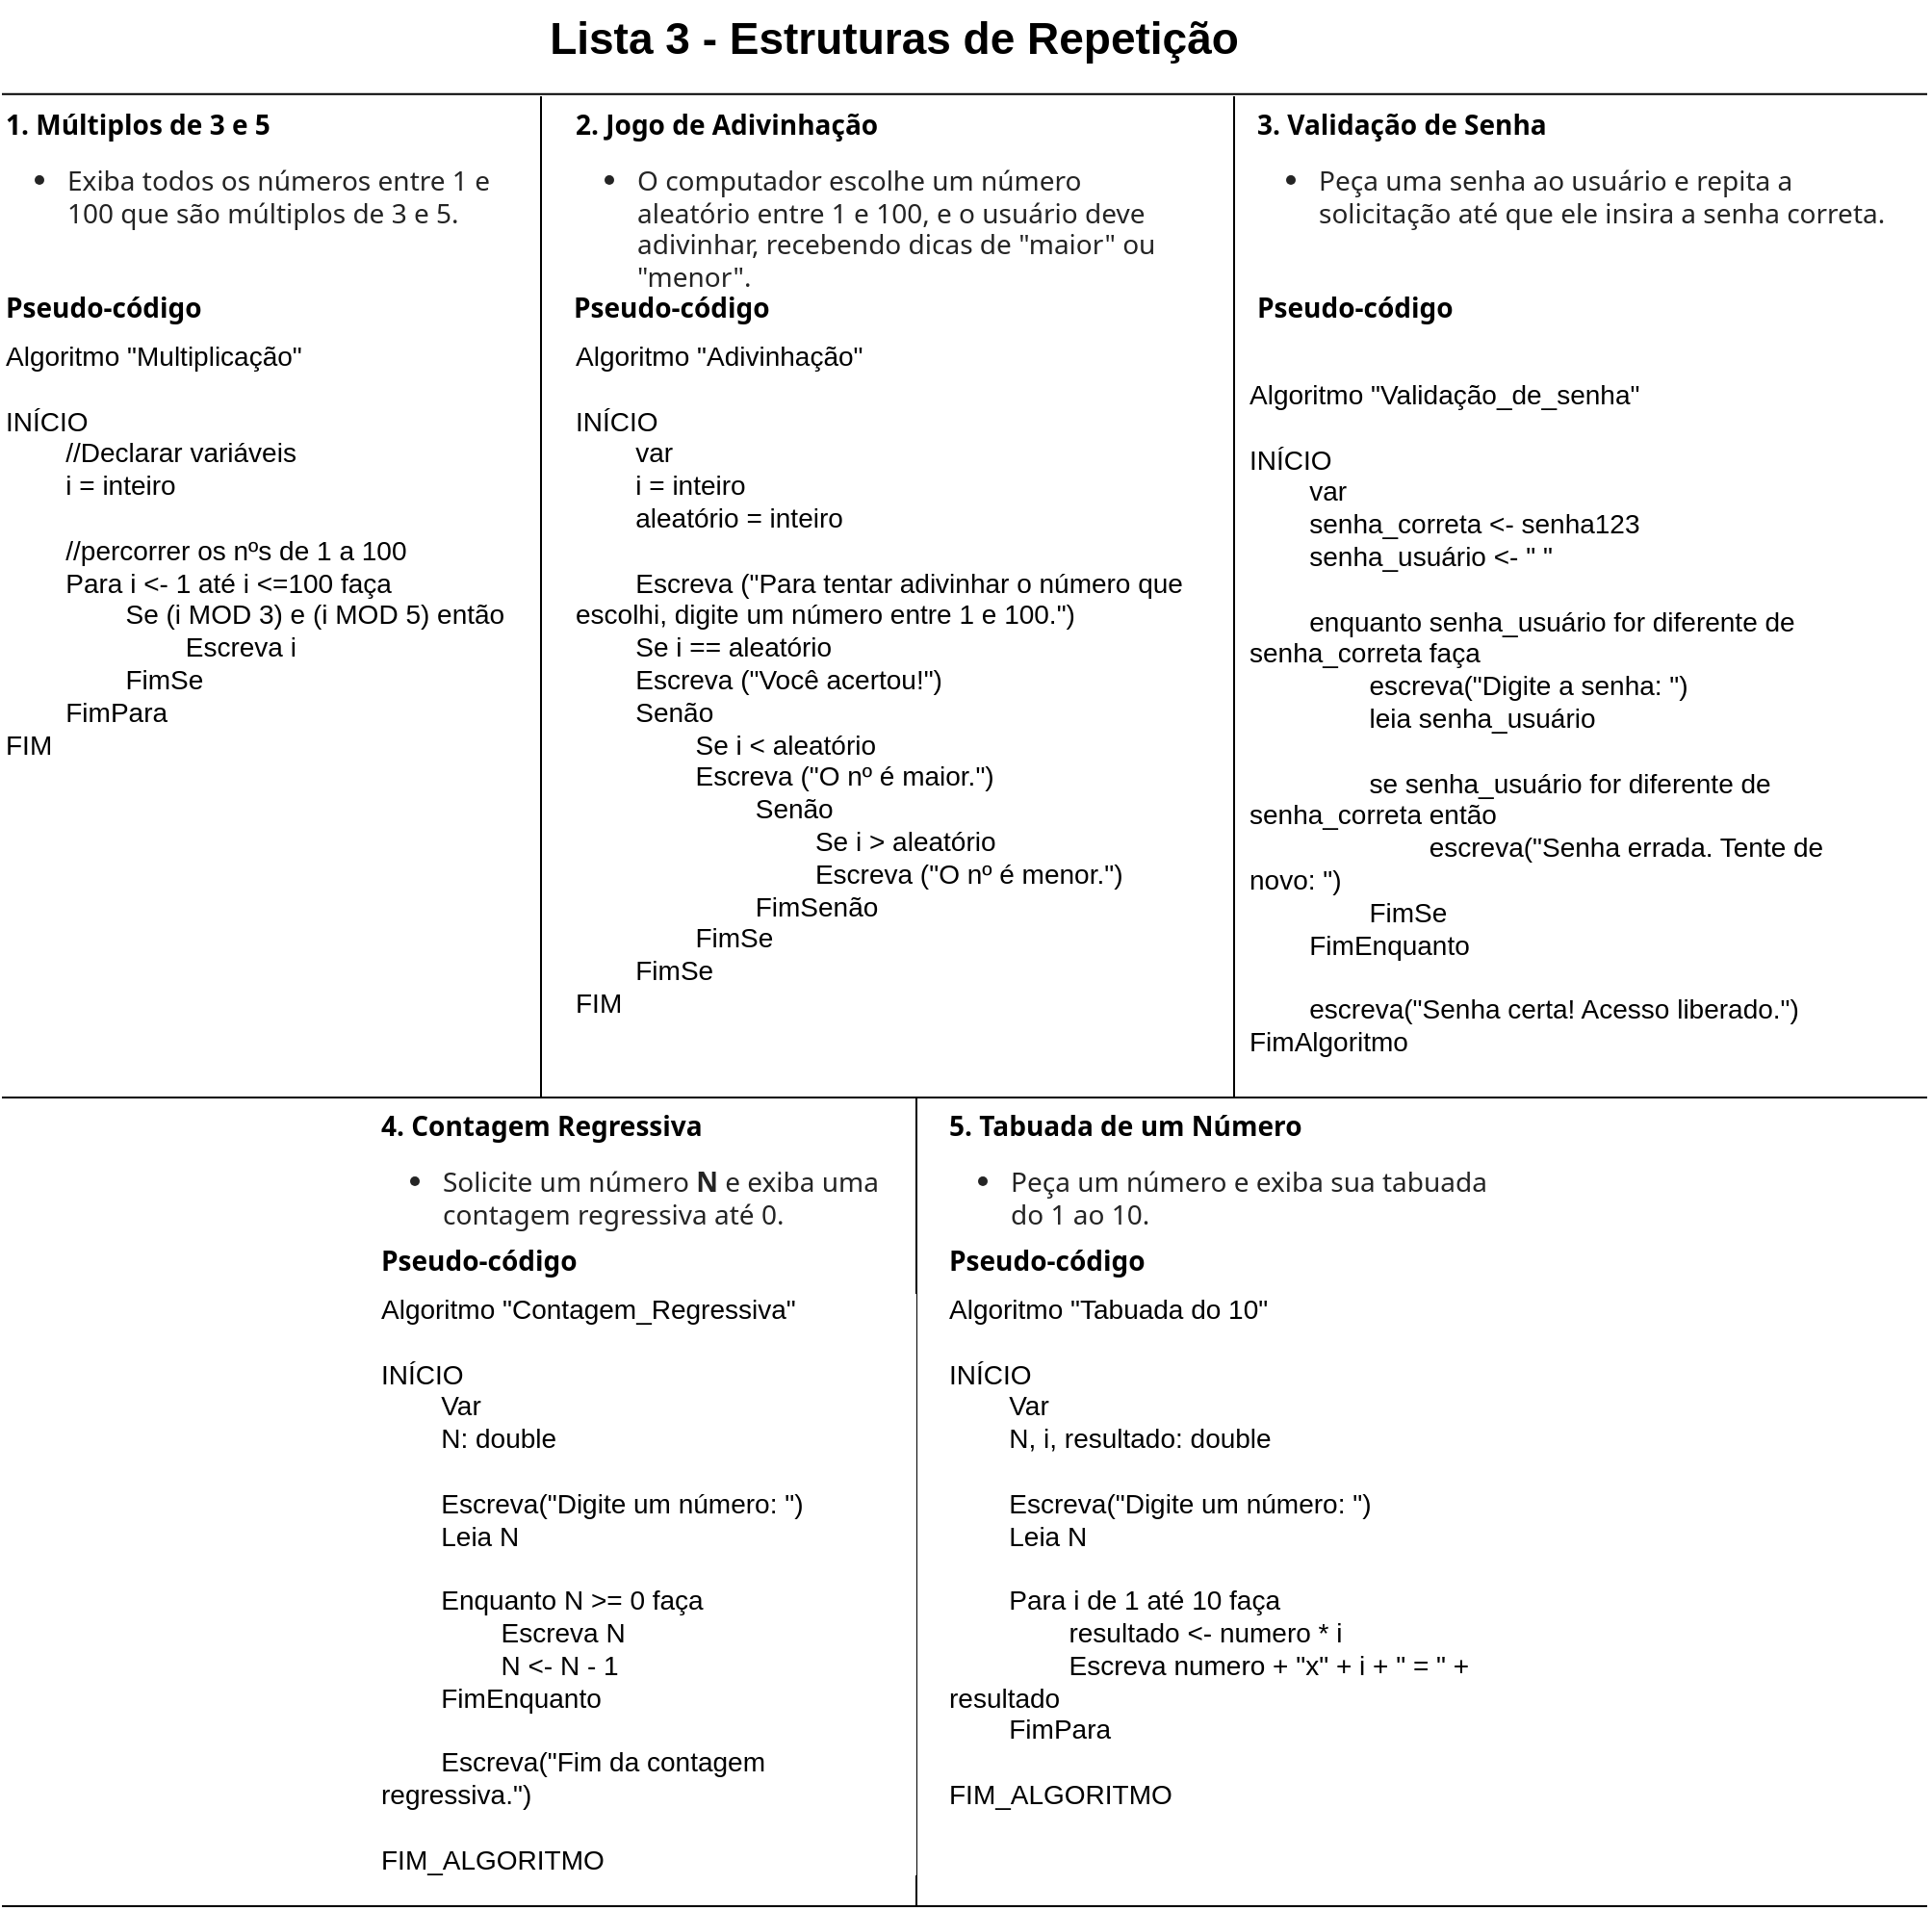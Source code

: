 <mxfile version="26.0.16">
  <diagram name="Lista 3" id="nX9okQ1EqlyeL2hfu_TC">
    <mxGraphModel grid="1" page="1" gridSize="10" guides="1" tooltips="1" connect="1" arrows="1" fold="1" pageScale="1" pageWidth="827" pageHeight="1169" math="0" shadow="0">
      <root>
        <mxCell id="0" />
        <mxCell id="1" parent="0" />
        <mxCell id="k-c3KjjDfMv12UZTrXx0-1" value="Lista 3 - Estruturas de Repetição" style="text;html=1;align=center;verticalAlign=middle;resizable=0;points=[];autosize=1;strokeColor=none;fillColor=none;fontStyle=1;fontSize=23;" vertex="1" parent="1">
          <mxGeometry x="323" y="30" width="360" height="40" as="geometry" />
        </mxCell>
        <mxCell id="k-c3KjjDfMv12UZTrXx0-2" value="&lt;p style=&quot;box-sizing: border-box; margin: 0px; color: var(--color-content-text); font-family: &amp;quot;Segoe UI&amp;quot;, &amp;quot;Segoe UI Web (West European)&amp;quot;, -apple-system, BlinkMacSystemFont, Roboto, &amp;quot;Helvetica Neue&amp;quot;, sans-serif; font-size: 14px; font-style: normal; font-variant-ligatures: normal; font-variant-caps: normal; font-weight: 400; letter-spacing: normal; orphans: 2; text-align: left; text-indent: 0px; text-transform: none; widows: 2; word-spacing: 0px; -webkit-text-stroke-width: 0px; white-space: normal; text-decoration-thickness: initial; text-decoration-style: initial; text-decoration-color: initial; border-radius: 0px !important;&quot; data-end=&quot;1838&quot; data-start=&quot;1814&quot;&gt;&lt;strong style=&quot;box-sizing: border-box; font-weight: bolder; border-radius: 0px !important;&quot; data-end=&quot;1836&quot; data-start=&quot;1814&quot;&gt;1. Múltiplos de 3 e 5&lt;/strong&gt;&lt;/p&gt;&lt;ul style=&quot;box-sizing: border-box; margin: 12px 0px; list-style: initial; padding-top: revert; padding-right: revert; padding-bottom: revert; padding-left: 32px; color: rgb(36, 36, 36); font-family: &amp;quot;Segoe UI&amp;quot;, &amp;quot;Segoe UI Web (West European)&amp;quot;, -apple-system, BlinkMacSystemFont, Roboto, &amp;quot;Helvetica Neue&amp;quot;, sans-serif; font-size: 14px; font-style: normal; font-variant-ligatures: normal; font-variant-caps: normal; font-weight: 400; letter-spacing: normal; orphans: 2; text-align: left; text-indent: 0px; text-transform: none; widows: 2; word-spacing: 0px; -webkit-text-stroke-width: 0px; white-space: normal; text-decoration-thickness: initial; text-decoration-style: initial; text-decoration-color: initial; border-radius: 0px !important;&quot; data-end=&quot;1909&quot; data-start=&quot;1843&quot;&gt;&lt;li style=&quot;box-sizing: border-box; border-radius: 0px !important;&quot; data-end=&quot;1909&quot; data-start=&quot;1843&quot;&gt;Exiba todos os números entre 1 e 100 que são múltiplos de 3 e 5.&lt;/li&gt;&lt;/ul&gt;" style="text;whiteSpace=wrap;html=1;labelBackgroundColor=default;" vertex="1" parent="1">
          <mxGeometry x="40" y="80" width="280" height="80" as="geometry" />
        </mxCell>
        <mxCell id="k-c3KjjDfMv12UZTrXx0-4" value="Algoritmo &quot;Multiplicação&quot;&lt;div&gt;&lt;br&gt;&lt;/div&gt;&lt;div&gt;INÍCIO&lt;/div&gt;&lt;div&gt;&lt;span style=&quot;color: light-dark(rgb(0, 0, 0), rgb(255, 255, 255));&quot;&gt;&lt;span style=&quot;white-space: pre;&quot;&gt;&#x9;&lt;/span&gt;//Declarar variáveis&lt;/span&gt;&lt;/div&gt;&lt;div&gt;&lt;span style=&quot;white-space: pre;&quot;&gt;&#x9;&lt;/span&gt;i = inteiro&lt;br&gt;&lt;/div&gt;&lt;div&gt;&lt;br&gt;&lt;/div&gt;&lt;div&gt;&lt;span style=&quot;white-space: pre;&quot;&gt;&#x9;&lt;/span&gt;//percorrer os nºs de 1 a 100&lt;br&gt;&lt;/div&gt;&lt;div&gt;&lt;span style=&quot;white-space: pre;&quot;&gt;&#x9;&lt;/span&gt;Para i &amp;lt;- 1 até i &amp;lt;=100 faça&lt;br&gt;&lt;/div&gt;&lt;div&gt;&lt;span style=&quot;white-space: pre;&quot;&gt;&#x9;&lt;/span&gt;&lt;span style=&quot;white-space: pre;&quot;&gt;&#x9;&lt;/span&gt;Se (i MOD 3) e (i MOD 5) então&lt;br&gt;&lt;/div&gt;&lt;div&gt;&lt;span style=&quot;white-space: pre;&quot;&gt;&#x9;&lt;span style=&quot;white-space: pre;&quot;&gt;&#x9;&lt;/span&gt;&lt;span style=&quot;white-space: pre;&quot;&gt;&#x9;&lt;/span&gt;&lt;/span&gt;Escreva i&lt;br&gt;&lt;/div&gt;&lt;div&gt;&lt;span style=&quot;white-space: pre;&quot;&gt;&#x9;&lt;/span&gt;&lt;span style=&quot;white-space: pre;&quot;&gt;&#x9;&lt;/span&gt;FimSe&lt;br&gt;&lt;/div&gt;&lt;div&gt;&lt;span style=&quot;white-space: pre;&quot;&gt;&#x9;&lt;/span&gt;FimPara&lt;br&gt;&lt;/div&gt;&lt;div&gt;FIM&lt;/div&gt;&lt;div&gt;&lt;br&gt;&lt;/div&gt;" style="text;html=1;align=left;verticalAlign=top;whiteSpace=wrap;rounded=0;fontSize=14;labelBackgroundColor=default;" vertex="1" parent="1">
          <mxGeometry x="40" y="200" width="280" height="240" as="geometry" />
        </mxCell>
        <mxCell id="k-c3KjjDfMv12UZTrXx0-5" value="&lt;p style=&quot;box-sizing: border-box; margin: 0px; color: var(--color-content-text); font-family: &amp;quot;Segoe UI&amp;quot;, &amp;quot;Segoe UI Web (West European)&amp;quot;, -apple-system, BlinkMacSystemFont, Roboto, &amp;quot;Helvetica Neue&amp;quot;, sans-serif; font-size: 14px; font-style: normal; font-variant-ligatures: normal; font-variant-caps: normal; font-weight: 400; letter-spacing: normal; orphans: 2; text-align: left; text-indent: 0px; text-transform: none; widows: 2; word-spacing: 0px; -webkit-text-stroke-width: 0px; white-space: normal; text-decoration-thickness: initial; text-decoration-style: initial; text-decoration-color: initial; border-radius: 0px !important;&quot; data-end=&quot;1838&quot; data-start=&quot;1814&quot;&gt;&lt;strong style=&quot;box-sizing: border-box; font-weight: bolder; border-radius: 0px !important;&quot; data-end=&quot;1836&quot; data-start=&quot;1814&quot;&gt;Pseudo-código&lt;/strong&gt;&lt;/p&gt;" style="text;whiteSpace=wrap;html=1;labelBackgroundColor=default;" vertex="1" parent="1">
          <mxGeometry x="40" y="175" width="180" height="40" as="geometry" />
        </mxCell>
        <mxCell id="k-c3KjjDfMv12UZTrXx0-7" value="" style="endArrow=none;html=1;rounded=0;" edge="1" parent="1">
          <mxGeometry width="50" height="50" relative="1" as="geometry">
            <mxPoint x="320" y="600" as="sourcePoint" />
            <mxPoint x="320" y="80" as="targetPoint" />
          </mxGeometry>
        </mxCell>
        <mxCell id="k-c3KjjDfMv12UZTrXx0-9" value="&lt;p style=&quot;forced-color-adjust: none; color: var(--color-content-text); font-style: normal; font-variant-ligatures: normal; font-variant-caps: normal; font-weight: 400; letter-spacing: normal; orphans: 2; text-align: left; text-indent: 0px; text-transform: none; widows: 2; word-spacing: 0px; -webkit-text-stroke-width: 0px; white-space: normal; text-decoration-thickness: initial; text-decoration-style: initial; text-decoration-color: initial; box-sizing: border-box; margin: 0px; font-family: &amp;quot;Segoe UI&amp;quot;, &amp;quot;Segoe UI Web (West European)&amp;quot;, -apple-system, BlinkMacSystemFont, Roboto, &amp;quot;Helvetica Neue&amp;quot;, sans-serif; font-size: 14px; border-radius: 0px !important;&quot; data-start=&quot;2101&quot; data-end=&quot;2126&quot;&gt;&lt;strong style=&quot;forced-color-adjust: none; box-sizing: border-box; font-weight: bolder; border-radius: 0px !important;&quot; data-start=&quot;2101&quot; data-end=&quot;2124&quot;&gt;2. Jogo de Adivinhação&lt;/strong&gt;&lt;/p&gt;&lt;ul style=&quot;forced-color-adjust: none; font-style: normal; font-variant-ligatures: normal; font-variant-caps: normal; font-weight: 400; letter-spacing: normal; orphans: 2; text-align: left; text-indent: 0px; text-transform: none; widows: 2; word-spacing: 0px; -webkit-text-stroke-width: 0px; white-space: normal; text-decoration-thickness: initial; text-decoration-style: initial; text-decoration-color: initial; box-sizing: border-box; margin: 12px 0px; list-style: initial; padding-top: revert; padding-right: revert; padding-bottom: revert; padding-left: 32px; color: light-dark(rgb(36, 36, 36), rgb(206, 206, 206)); font-family: &amp;quot;Segoe UI&amp;quot;, &amp;quot;Segoe UI Web (West European)&amp;quot;, -apple-system, BlinkMacSystemFont, Roboto, &amp;quot;Helvetica Neue&amp;quot;, sans-serif; font-size: 14px; border-radius: 0px !important;&quot; data-start=&quot;2131&quot; data-end=&quot;2255&quot;&gt;&lt;li style=&quot;forced-color-adjust: none; box-sizing: border-box; border-radius: 0px !important;&quot; data-start=&quot;2131&quot; data-end=&quot;2255&quot;&gt;O computador escolhe um número aleatório entre 1 e 100, e o usuário deve adivinhar, recebendo dicas de &quot;maior&quot; ou &quot;menor&quot;.&lt;/li&gt;&lt;/ul&gt;" style="text;whiteSpace=wrap;html=1;labelBackgroundColor=default;" vertex="1" parent="1">
          <mxGeometry x="336" y="80" width="325" height="80" as="geometry" />
        </mxCell>
        <mxCell id="k-c3KjjDfMv12UZTrXx0-10" value="&lt;p style=&quot;forced-color-adjust: none; color: var(--color-content-text); font-style: normal; font-variant-ligatures: normal; font-variant-caps: normal; font-weight: 400; letter-spacing: normal; orphans: 2; text-align: left; text-indent: 0px; text-transform: none; widows: 2; word-spacing: 0px; -webkit-text-stroke-width: 0px; white-space: normal; text-decoration-thickness: initial; text-decoration-style: initial; text-decoration-color: initial; box-sizing: border-box; margin: 0px; font-family: &amp;quot;Segoe UI&amp;quot;, &amp;quot;Segoe UI Web (West European)&amp;quot;, -apple-system, BlinkMacSystemFont, Roboto, &amp;quot;Helvetica Neue&amp;quot;, sans-serif; font-size: 14px; border-radius: 0px !important;&quot; data-end=&quot;2285&quot; data-start=&quot;2261&quot;&gt;&lt;strong style=&quot;forced-color-adjust: none; box-sizing: border-box; font-weight: bolder; border-radius: 0px !important;&quot; data-end=&quot;2283&quot; data-start=&quot;2261&quot;&gt;3. Validação de Senha&lt;/strong&gt;&lt;/p&gt;&lt;ul style=&quot;forced-color-adjust: none; font-style: normal; font-variant-ligatures: normal; font-variant-caps: normal; font-weight: 400; letter-spacing: normal; orphans: 2; text-align: left; text-indent: 0px; text-transform: none; widows: 2; word-spacing: 0px; -webkit-text-stroke-width: 0px; white-space: normal; text-decoration-thickness: initial; text-decoration-style: initial; text-decoration-color: initial; box-sizing: border-box; margin: 12px 0px; list-style: initial; padding-top: revert; padding-right: revert; padding-bottom: revert; padding-left: 32px; color: light-dark(rgb(36, 36, 36), rgb(206, 206, 206)); font-family: &amp;quot;Segoe UI&amp;quot;, &amp;quot;Segoe UI Web (West European)&amp;quot;, -apple-system, BlinkMacSystemFont, Roboto, &amp;quot;Helvetica Neue&amp;quot;, sans-serif; font-size: 14px; border-radius: 0px !important;&quot; data-end=&quot;2376&quot; data-start=&quot;2290&quot;&gt;&lt;li style=&quot;forced-color-adjust: none; box-sizing: border-box; border-radius: 0px !important;&quot; data-end=&quot;2376&quot; data-start=&quot;2290&quot;&gt;Peça uma senha ao usuário e repita a solicitação até que ele insira a senha correta.&lt;/li&gt;&lt;/ul&gt;" style="text;whiteSpace=wrap;html=1;labelBackgroundColor=default;" vertex="1" parent="1">
          <mxGeometry x="690" y="80" width="330" height="230" as="geometry" />
        </mxCell>
        <mxCell id="k-c3KjjDfMv12UZTrXx0-11" value="&lt;p style=&quot;box-sizing: border-box; margin: 0px; color: var(--color-content-text); font-family: &amp;quot;Segoe UI&amp;quot;, &amp;quot;Segoe UI Web (West European)&amp;quot;, -apple-system, BlinkMacSystemFont, Roboto, &amp;quot;Helvetica Neue&amp;quot;, sans-serif; font-size: 14px; font-style: normal; font-variant-ligatures: normal; font-variant-caps: normal; font-weight: 400; letter-spacing: normal; orphans: 2; text-align: left; text-indent: 0px; text-transform: none; widows: 2; word-spacing: 0px; -webkit-text-stroke-width: 0px; white-space: normal; text-decoration-thickness: initial; text-decoration-style: initial; text-decoration-color: initial; border-radius: 0px !important;&quot; data-end=&quot;1838&quot; data-start=&quot;1814&quot;&gt;&lt;strong style=&quot;box-sizing: border-box; font-weight: bolder; border-radius: 0px !important;&quot; data-end=&quot;1836&quot; data-start=&quot;1814&quot;&gt;Pseudo-código&lt;/strong&gt;&lt;/p&gt;" style="text;whiteSpace=wrap;html=1;labelBackgroundColor=default;" vertex="1" parent="1">
          <mxGeometry x="335" y="175" width="180" height="40" as="geometry" />
        </mxCell>
        <mxCell id="k-c3KjjDfMv12UZTrXx0-12" value="Algoritmo &quot;Adivinhação&quot;&lt;div&gt;&lt;br&gt;&lt;/div&gt;&lt;div&gt;INÍCIO&lt;/div&gt;&lt;div&gt;&lt;span style=&quot;white-space: pre;&quot;&gt;&#x9;&lt;/span&gt;var&lt;/div&gt;&lt;div&gt;&lt;span style=&quot;white-space: pre;&quot;&gt;&#x9;&lt;/span&gt;i = inteiro&lt;br&gt;&lt;/div&gt;&lt;div&gt;&lt;span style=&quot;white-space: pre;&quot;&gt;&#x9;&lt;/span&gt;aleatório = inteiro&lt;br&gt;&lt;/div&gt;&lt;div&gt;&lt;br&gt;&lt;/div&gt;&lt;div&gt;&lt;span style=&quot;white-space: pre;&quot;&gt;&#x9;&lt;/span&gt;Escreva (&quot;Para tentar adivinhar o número que escolhi, digite um número entre 1 e 100.&quot;)&lt;br&gt;&lt;/div&gt;&lt;div&gt;&lt;span style=&quot;white-space: pre;&quot;&gt;&#x9;&lt;/span&gt;Se i == aleatório&lt;br&gt;&lt;/div&gt;&lt;div&gt;&lt;span style=&quot;white-space: pre;&quot;&gt;&#x9;&lt;/span&gt;Escreva (&quot;Você acertou!&quot;)&lt;br&gt;&lt;/div&gt;&lt;div&gt;&lt;span style=&quot;white-space: pre;&quot;&gt;&#x9;&lt;/span&gt;Senão&lt;br&gt;&lt;/div&gt;&lt;div&gt;&lt;span style=&quot;white-space: pre;&quot;&gt;&#x9;&lt;/span&gt;&lt;span style=&quot;white-space: pre;&quot;&gt;&#x9;&lt;/span&gt;Se i &amp;lt; aleatório&lt;br&gt;&lt;/div&gt;&lt;div&gt;&lt;span style=&quot;white-space: pre;&quot;&gt;&#x9;&lt;/span&gt;&lt;span style=&quot;white-space: pre;&quot;&gt;&#x9;&lt;/span&gt;Escreva (&quot;O nº é maior.&quot;)&lt;br&gt;&lt;/div&gt;&lt;div&gt;&lt;span style=&quot;white-space: pre;&quot;&gt;&#x9;&lt;span style=&quot;white-space: pre;&quot;&gt;&#x9;&lt;/span&gt;&lt;span style=&quot;white-space: pre;&quot;&gt;&#x9;&lt;/span&gt;&lt;/span&gt;Senão&lt;br&gt;&lt;/div&gt;&lt;div&gt;&lt;span style=&quot;white-space: pre;&quot;&gt;&#x9;&lt;/span&gt;&lt;span style=&quot;white-space: pre;&quot;&gt;&#x9;&lt;span style=&quot;white-space: pre;&quot;&gt;&#x9;&lt;span style=&quot;white-space: pre;&quot;&gt;&#x9;&lt;/span&gt;&lt;/span&gt;&lt;/span&gt;Se i &amp;gt; aleatório&lt;br&gt;&lt;/div&gt;&lt;div&gt;&lt;span style=&quot;white-space: pre;&quot;&gt;&#x9;&lt;/span&gt;&lt;span style=&quot;white-space: pre;&quot;&gt;&#x9;&lt;span style=&quot;white-space: pre;&quot;&gt;&#x9;&lt;/span&gt;&lt;span style=&quot;white-space: pre;&quot;&gt;&#x9;&lt;/span&gt;&lt;/span&gt;Escreva (&quot;O nº é menor.&quot;)&lt;br&gt;&lt;/div&gt;&lt;div&gt;&lt;span style=&quot;white-space: pre;&quot;&gt;&#x9;&lt;/span&gt;&lt;span style=&quot;white-space: pre;&quot;&gt;&#x9;&lt;span style=&quot;white-space: pre;&quot;&gt;&#x9;&lt;/span&gt;FimSenão&lt;/span&gt;&lt;br&gt;&lt;/div&gt;&lt;div&gt;&lt;span style=&quot;white-space: pre;&quot;&gt;&#x9;&lt;/span&gt;&lt;span style=&quot;white-space: pre;&quot;&gt;&#x9;&lt;/span&gt;FimSe&lt;br&gt;&lt;/div&gt;&lt;div&gt;&lt;span style=&quot;white-space: pre;&quot;&gt;&#x9;&lt;/span&gt;FimSe&lt;br&gt;&lt;/div&gt;&lt;div&gt;FIM&lt;/div&gt;&lt;div&gt;&lt;span style=&quot;color: light-dark(rgb(0, 0, 0), rgb(255, 255, 255));&quot;&gt;&lt;span style=&quot;white-space: pre;&quot;&gt;&lt;br&gt;&lt;/span&gt;&lt;/span&gt;&lt;/div&gt;" style="text;html=1;align=left;verticalAlign=top;whiteSpace=wrap;rounded=0;fontSize=14;labelBackgroundColor=default;" vertex="1" parent="1">
          <mxGeometry x="336" y="200" width="334" height="300" as="geometry" />
        </mxCell>
        <mxCell id="k-c3KjjDfMv12UZTrXx0-13" value="" style="endArrow=none;html=1;rounded=0;" edge="1" parent="1">
          <mxGeometry width="50" height="50" relative="1" as="geometry">
            <mxPoint x="680" y="600" as="sourcePoint" />
            <mxPoint x="680" y="80" as="targetPoint" />
          </mxGeometry>
        </mxCell>
        <mxCell id="k-c3KjjDfMv12UZTrXx0-14" value="&lt;p style=&quot;forced-color-adjust: none; color: var(--color-content-text); font-style: normal; font-variant-ligatures: normal; font-variant-caps: normal; font-weight: 400; letter-spacing: normal; orphans: 2; text-align: left; text-indent: 0px; text-transform: none; widows: 2; word-spacing: 0px; -webkit-text-stroke-width: 0px; white-space: normal; text-decoration-thickness: initial; text-decoration-style: initial; text-decoration-color: initial; box-sizing: border-box; margin: 0px; font-family: &amp;quot;Segoe UI&amp;quot;, &amp;quot;Segoe UI Web (West European)&amp;quot;, -apple-system, BlinkMacSystemFont, Roboto, &amp;quot;Helvetica Neue&amp;quot;, sans-serif; font-size: 14px; border-radius: 0px !important;&quot; data-end=&quot;2407&quot; data-start=&quot;2382&quot;&gt;&lt;strong style=&quot;forced-color-adjust: none; box-sizing: border-box; font-weight: bolder; border-radius: 0px !important;&quot; data-end=&quot;2405&quot; data-start=&quot;2382&quot;&gt;4. Contagem Regressiva&lt;/strong&gt;&lt;/p&gt;&lt;ul style=&quot;forced-color-adjust: none; font-style: normal; font-variant-ligatures: normal; font-variant-caps: normal; font-weight: 400; letter-spacing: normal; orphans: 2; text-align: left; text-indent: 0px; text-transform: none; widows: 2; word-spacing: 0px; -webkit-text-stroke-width: 0px; white-space: normal; text-decoration-thickness: initial; text-decoration-style: initial; text-decoration-color: initial; box-sizing: border-box; margin: 12px 0px; list-style: initial; padding-top: revert; padding-right: revert; padding-bottom: revert; padding-left: 32px; color: light-dark(rgb(36, 36, 36), rgb(206, 206, 206)); font-family: &amp;quot;Segoe UI&amp;quot;, &amp;quot;Segoe UI Web (West European)&amp;quot;, -apple-system, BlinkMacSystemFont, Roboto, &amp;quot;Helvetica Neue&amp;quot;, sans-serif; font-size: 14px; border-radius: 0px !important;&quot; data-end=&quot;2477&quot; data-start=&quot;2412&quot;&gt;&lt;li style=&quot;forced-color-adjust: none; box-sizing: border-box; list-style-type: disc; font-size: var(--fontSizeBase300); font-family: var(--fontFamilyBase); border-radius: 0px !important;&quot; data-end=&quot;2477&quot; data-start=&quot;2412&quot;&gt;&lt;span style=&quot;forced-color-adjust: none; box-sizing: border-box; font-size: var(--fontSizeBase300); font-family: var(--fontFamilyBase); font-weight: var(--fontWeightRegular); border-radius: 0px !important;&quot;&gt;Solicite um número&lt;span style=&quot;forced-color-adjust: none;&quot;&gt;&amp;nbsp;&lt;/span&gt;&lt;/span&gt;&lt;strong style=&quot;forced-color-adjust: none; box-sizing: border-box; font-weight: bolder; font-size: var(--fontSizeBase300); font-family: var(--fontFamilyBase); border-radius: 0px !important;&quot; data-end=&quot;2438&quot; data-start=&quot;2433&quot;&gt;N&lt;/strong&gt;&lt;span style=&quot;forced-color-adjust: none; box-sizing: border-box; font-size: var(--fontSizeBase300); font-family: var(--fontFamilyBase); font-weight: var(--fontWeightRegular); border-radius: 0px !important;&quot;&gt;&lt;span style=&quot;forced-color-adjust: none;&quot;&gt;&amp;nbsp;&lt;/span&gt;e exiba uma contagem regressiva até 0.&lt;/span&gt;&lt;/li&gt;&lt;/ul&gt;" style="text;whiteSpace=wrap;html=1;labelBackgroundColor=default;" vertex="1" parent="1">
          <mxGeometry x="235" y="600" width="280" height="70" as="geometry" />
        </mxCell>
        <mxCell id="k-c3KjjDfMv12UZTrXx0-16" value="&lt;p style=&quot;box-sizing: border-box; margin: 0px; color: var(--color-content-text); font-family: &amp;quot;Segoe UI&amp;quot;, &amp;quot;Segoe UI Web (West European)&amp;quot;, -apple-system, BlinkMacSystemFont, Roboto, &amp;quot;Helvetica Neue&amp;quot;, sans-serif; font-size: 14px; font-style: normal; font-variant-ligatures: normal; font-variant-caps: normal; font-weight: 400; letter-spacing: normal; orphans: 2; text-align: left; text-indent: 0px; text-transform: none; widows: 2; word-spacing: 0px; -webkit-text-stroke-width: 0px; white-space: normal; text-decoration-thickness: initial; text-decoration-style: initial; text-decoration-color: initial; border-radius: 0px !important;&quot; data-end=&quot;1838&quot; data-start=&quot;1814&quot;&gt;&lt;strong style=&quot;box-sizing: border-box; font-weight: bolder; border-radius: 0px !important;&quot; data-end=&quot;1836&quot; data-start=&quot;1814&quot;&gt;Pseudo-código&lt;/strong&gt;&lt;/p&gt;" style="text;whiteSpace=wrap;html=1;labelBackgroundColor=default;" vertex="1" parent="1">
          <mxGeometry x="690" y="175" width="180" height="40" as="geometry" />
        </mxCell>
        <mxCell id="k-c3KjjDfMv12UZTrXx0-17" value="Algoritmo &quot;Validação_de_senha&quot;&lt;div&gt;&lt;br&gt;&lt;/div&gt;&lt;div&gt;INÍCIO&lt;/div&gt;&lt;div&gt;&lt;span style=&quot;white-space: pre;&quot;&gt;&#x9;&lt;/span&gt;var&lt;br&gt;&lt;/div&gt;&lt;div&gt;&lt;span style=&quot;white-space: pre;&quot;&gt;&#x9;&lt;/span&gt;senha_correta &amp;lt;- senha123&lt;/div&gt;&lt;div&gt;&lt;span style=&quot;white-space: pre;&quot;&gt;&#x9;&lt;/span&gt;senha_usuário &amp;lt;- &quot; &quot;&lt;br&gt;&lt;/div&gt;&lt;div&gt;&lt;br&gt;&lt;/div&gt;&lt;div&gt;&lt;span style=&quot;white-space: pre;&quot;&gt;&#x9;&lt;/span&gt;enquanto senha_usuário for diferente de senha_correta faça&lt;br&gt;&lt;/div&gt;&lt;div&gt;&lt;span style=&quot;white-space: pre;&quot;&gt;&#x9;&lt;/span&gt;&lt;span style=&quot;white-space: pre;&quot;&gt;&#x9;&lt;/span&gt;escreva(&quot;Digite a senha: &quot;)&lt;br&gt;&lt;/div&gt;&lt;div&gt;&lt;span style=&quot;white-space: pre;&quot;&gt;&#x9;&lt;/span&gt;&lt;span style=&quot;white-space: pre;&quot;&gt;&#x9;&lt;/span&gt;leia senha_usuário&lt;br&gt;&lt;/div&gt;&lt;div&gt;&lt;br&gt;&lt;/div&gt;&lt;div&gt;&lt;span style=&quot;white-space: pre;&quot;&gt;&#x9;&lt;span style=&quot;white-space: pre;&quot;&gt;&#x9;&lt;/span&gt;&lt;/span&gt;se senha_usuário for diferente de senha_correta então&lt;br&gt;&lt;/div&gt;&lt;div&gt;&lt;span style=&quot;white-space: pre;&quot;&gt;&#x9;&lt;/span&gt;&lt;span style=&quot;white-space: pre;&quot;&gt;&#x9;&lt;span style=&quot;white-space: pre;&quot;&gt;&#x9;&lt;/span&gt;&lt;/span&gt;escreva(&quot;Senha errada. Tente de novo: &quot;)&lt;br&gt;&lt;/div&gt;&lt;div&gt;&lt;span style=&quot;white-space: pre;&quot;&gt;&#x9;&lt;span style=&quot;white-space: pre;&quot;&gt;&#x9;&lt;/span&gt;&lt;/span&gt;FimSe&lt;br&gt;&lt;/div&gt;&lt;div&gt;&lt;span style=&quot;white-space: pre;&quot;&gt;&#x9;&lt;/span&gt;FimEnquanto&lt;/div&gt;&lt;div&gt;&lt;br&gt;&lt;/div&gt;&lt;div&gt;&lt;span style=&quot;white-space: pre;&quot;&gt;&#x9;&lt;/span&gt;escreva(&quot;Senha certa! Acesso liberado.&quot;)&lt;br&gt;&lt;/div&gt;&lt;div&gt;FimAlgoritmo&lt;/div&gt;" style="text;html=1;align=left;verticalAlign=top;whiteSpace=wrap;rounded=0;fontSize=14;labelBackgroundColor=default;" vertex="1" parent="1">
          <mxGeometry x="686" y="220" width="334" height="300" as="geometry" />
        </mxCell>
        <mxCell id="0JwxhWykOXu5prdNGqoO-1" value="" style="endArrow=none;html=1;rounded=0;" edge="1" parent="1">
          <mxGeometry width="50" height="50" relative="1" as="geometry">
            <mxPoint x="1040" y="600" as="sourcePoint" />
            <mxPoint x="40" y="600" as="targetPoint" />
          </mxGeometry>
        </mxCell>
        <mxCell id="0JwxhWykOXu5prdNGqoO-2" value="&lt;p style=&quot;forced-color-adjust: none; color: var(--color-content-text); font-family: &amp;quot;Segoe UI&amp;quot;, &amp;quot;Segoe UI Web (West European)&amp;quot;, -apple-system, BlinkMacSystemFont, Roboto, &amp;quot;Helvetica Neue&amp;quot;, sans-serif; font-size: 14px; font-style: normal; font-variant-ligatures: normal; font-variant-caps: normal; font-weight: 400; letter-spacing: normal; orphans: 2; text-align: left; text-indent: 0px; text-transform: none; widows: 2; word-spacing: 0px; -webkit-text-stroke-width: 0px; white-space: normal; text-decoration-thickness: initial; text-decoration-style: initial; text-decoration-color: initial; box-sizing: border-box; margin: 0px; border-radius: 0px !important;&quot; data-start=&quot;1404&quot; data-end=&quot;1430&quot;&gt;&lt;strong style=&quot;forced-color-adjust: none; box-sizing: border-box; font-weight: bolder; border-radius: 0px !important;&quot; data-start=&quot;1404&quot; data-end=&quot;1428&quot;&gt;5. Tabuada de um Número&lt;/strong&gt;&lt;/p&gt;&lt;ul style=&quot;forced-color-adjust: none; color: rgb(36, 36, 36); font-family: &amp;quot;Segoe UI&amp;quot;, &amp;quot;Segoe UI Web (West European)&amp;quot;, -apple-system, BlinkMacSystemFont, Roboto, &amp;quot;Helvetica Neue&amp;quot;, sans-serif; font-size: 14px; font-style: normal; font-variant-ligatures: normal; font-variant-caps: normal; font-weight: 400; letter-spacing: normal; orphans: 2; text-align: left; text-indent: 0px; text-transform: none; widows: 2; word-spacing: 0px; -webkit-text-stroke-width: 0px; white-space: normal; text-decoration-thickness: initial; text-decoration-style: initial; text-decoration-color: initial; box-sizing: border-box; margin: 12px 0px; list-style: initial; padding-top: revert; padding-right: revert; padding-bottom: revert; padding-left: 32px; border-radius: 0px !important;&quot; data-start=&quot;1434&quot; data-end=&quot;1482&quot;&gt;&lt;li style=&quot;forced-color-adjust: none; box-sizing: border-box; border-radius: 0px !important;&quot; data-start=&quot;1434&quot; data-end=&quot;1482&quot;&gt;Peça um número e exiba sua tabuada do 1 ao 10.&lt;/li&gt;&lt;/ul&gt;" style="text;whiteSpace=wrap;html=1;labelBackgroundColor=default;" vertex="1" parent="1">
          <mxGeometry x="530" y="600" width="290" height="70" as="geometry" />
        </mxCell>
        <mxCell id="0JwxhWykOXu5prdNGqoO-3" value="" style="endArrow=none;html=1;rounded=0;" edge="1" parent="1">
          <mxGeometry width="50" height="50" relative="1" as="geometry">
            <mxPoint x="515" y="1020" as="sourcePoint" />
            <mxPoint x="515" y="600" as="targetPoint" />
          </mxGeometry>
        </mxCell>
        <mxCell id="0JwxhWykOXu5prdNGqoO-4" value="Algoritmo &quot;Contagem_Regressiva&quot;&lt;div&gt;&lt;br&gt;&lt;/div&gt;&lt;div&gt;INÍCIO&lt;/div&gt;&lt;div&gt;&lt;span style=&quot;white-space: pre;&quot;&gt;&#x9;&lt;/span&gt;Var&lt;br&gt;&lt;/div&gt;&lt;div&gt;&lt;span style=&quot;white-space: pre;&quot;&gt;&#x9;&lt;/span&gt;N: double&lt;br&gt;&lt;/div&gt;&lt;div&gt;&lt;span style=&quot;white-space: pre;&quot;&gt;&#x9;&lt;/span&gt;&lt;br&gt;&lt;/div&gt;&lt;div&gt;&lt;span style=&quot;color: light-dark(rgb(0, 0, 0), rgb(255, 255, 255));&quot;&gt;&lt;span style=&quot;white-space: pre;&quot;&gt;&#x9;&lt;/span&gt;Escreva(&quot;Digite um número: &quot;)&lt;/span&gt;&lt;/div&gt;&lt;div&gt;&lt;span style=&quot;color: light-dark(rgb(0, 0, 0), rgb(255, 255, 255));&quot;&gt;&lt;span style=&quot;white-space: pre;&quot;&gt;&#x9;&lt;/span&gt;Leia N&lt;br&gt;&lt;/span&gt;&lt;/div&gt;&lt;div&gt;&lt;span style=&quot;color: light-dark(rgb(0, 0, 0), rgb(255, 255, 255));&quot;&gt;&lt;br&gt;&lt;/span&gt;&lt;/div&gt;&lt;div&gt;&lt;span style=&quot;color: light-dark(rgb(0, 0, 0), rgb(255, 255, 255));&quot;&gt;&lt;span style=&quot;white-space: pre;&quot;&gt;&#x9;&lt;/span&gt;Enquanto N &amp;gt;= 0 faça&lt;br&gt;&lt;/span&gt;&lt;/div&gt;&lt;div&gt;&lt;span style=&quot;color: light-dark(rgb(0, 0, 0), rgb(255, 255, 255));&quot;&gt;&lt;span style=&quot;white-space: pre;&quot;&gt;&#x9;&lt;/span&gt;&lt;span style=&quot;white-space: pre;&quot;&gt;&#x9;&lt;/span&gt;Escreva N&lt;br&gt;&lt;/span&gt;&lt;/div&gt;&lt;div&gt;&lt;span style=&quot;color: light-dark(rgb(0, 0, 0), rgb(255, 255, 255));&quot;&gt;&lt;span style=&quot;white-space: pre;&quot;&gt;&#x9;&lt;/span&gt;&lt;span style=&quot;white-space: pre;&quot;&gt;&#x9;&lt;/span&gt;N &amp;lt;- N - 1&lt;br&gt;&lt;/span&gt;&lt;/div&gt;&lt;div&gt;&lt;span style=&quot;color: light-dark(rgb(0, 0, 0), rgb(255, 255, 255));&quot;&gt;&lt;span style=&quot;white-space: pre;&quot;&gt;&#x9;&lt;/span&gt;FimEnquanto&lt;br&gt;&lt;/span&gt;&lt;/div&gt;&lt;div&gt;&lt;span style=&quot;color: light-dark(rgb(0, 0, 0), rgb(255, 255, 255));&quot;&gt;&lt;br&gt;&lt;/span&gt;&lt;/div&gt;&lt;div&gt;&lt;span style=&quot;color: light-dark(rgb(0, 0, 0), rgb(255, 255, 255));&quot;&gt;&lt;span style=&quot;white-space: pre;&quot;&gt;&#x9;&lt;/span&gt;Escreva(&quot;Fim da contagem regressiva.&quot;)&lt;br&gt;&lt;/span&gt;&lt;/div&gt;&lt;div&gt;&lt;br&gt;&lt;/div&gt;&lt;div&gt;FIM_ALGORITMO&lt;/div&gt;" style="text;html=1;align=left;verticalAlign=top;whiteSpace=wrap;rounded=0;fontSize=14;labelBackgroundColor=default;" vertex="1" parent="1">
          <mxGeometry x="235" y="695" width="280" height="315" as="geometry" />
        </mxCell>
        <mxCell id="0JwxhWykOXu5prdNGqoO-5" value="&lt;p style=&quot;box-sizing: border-box; margin: 0px; color: var(--color-content-text); font-family: &amp;quot;Segoe UI&amp;quot;, &amp;quot;Segoe UI Web (West European)&amp;quot;, -apple-system, BlinkMacSystemFont, Roboto, &amp;quot;Helvetica Neue&amp;quot;, sans-serif; font-size: 14px; font-style: normal; font-variant-ligatures: normal; font-variant-caps: normal; font-weight: 400; letter-spacing: normal; orphans: 2; text-align: left; text-indent: 0px; text-transform: none; widows: 2; word-spacing: 0px; -webkit-text-stroke-width: 0px; white-space: normal; text-decoration-thickness: initial; text-decoration-style: initial; text-decoration-color: initial; border-radius: 0px !important;&quot; data-end=&quot;1838&quot; data-start=&quot;1814&quot;&gt;&lt;strong style=&quot;box-sizing: border-box; font-weight: bolder; border-radius: 0px !important;&quot; data-end=&quot;1836&quot; data-start=&quot;1814&quot;&gt;Pseudo-código&lt;/strong&gt;&lt;/p&gt;" style="text;whiteSpace=wrap;html=1;labelBackgroundColor=default;" vertex="1" parent="1">
          <mxGeometry x="235" y="670" width="180" height="40" as="geometry" />
        </mxCell>
        <mxCell id="0JwxhWykOXu5prdNGqoO-6" value="Algoritmo &quot;Tabuada do 10&quot;&lt;div&gt;&lt;br&gt;&lt;/div&gt;&lt;div&gt;INÍCIO&lt;/div&gt;&lt;div&gt;&lt;span style=&quot;white-space: pre;&quot;&gt;&#x9;&lt;/span&gt;Var&lt;br&gt;&lt;/div&gt;&lt;div&gt;&lt;span style=&quot;white-space: pre;&quot;&gt;&#x9;&lt;/span&gt;N, i, resultado: double&lt;br&gt;&lt;/div&gt;&lt;div&gt;&lt;br&gt;&lt;/div&gt;&lt;div&gt;&lt;span style=&quot;white-space: pre;&quot;&gt;&#x9;&lt;/span&gt;Escreva(&quot;Digite um número: &quot;)&lt;br&gt;&lt;/div&gt;&lt;div&gt;&lt;span style=&quot;white-space: pre;&quot;&gt;&#x9;&lt;/span&gt;Leia N&lt;br&gt;&lt;/div&gt;&lt;div&gt;&lt;br&gt;&lt;/div&gt;&lt;div&gt;&lt;span style=&quot;white-space: pre;&quot;&gt;&#x9;&lt;/span&gt;Para i de 1 até 10 faça&lt;br&gt;&lt;/div&gt;&lt;div&gt;&lt;span style=&quot;white-space: pre;&quot;&gt;&#x9;&lt;/span&gt;&lt;span style=&quot;white-space: pre;&quot;&gt;&#x9;&lt;/span&gt;resultado &amp;lt;- numero * i&lt;br&gt;&lt;/div&gt;&lt;div&gt;&lt;span style=&quot;white-space: pre;&quot;&gt;&#x9;&lt;/span&gt;&lt;span style=&quot;white-space: pre;&quot;&gt;&#x9;&lt;/span&gt;Escreva numero + &quot;x&quot; + i + &quot; = &quot; + resultado&lt;br&gt;&lt;/div&gt;&lt;div&gt;&lt;span style=&quot;white-space: pre;&quot;&gt;&#x9;&lt;/span&gt;FimPara&lt;br&gt;&lt;/div&gt;&lt;div&gt;&lt;br&gt;&lt;/div&gt;&lt;div&gt;FIM_ALGORITMO&lt;/div&gt;&lt;div&gt;&lt;span style=&quot;color: light-dark(rgb(0, 0, 0), rgb(255, 255, 255));&quot;&gt;&lt;span style=&quot;white-space: pre;&quot;&gt;&#x9;&lt;/span&gt;&lt;/span&gt;&lt;/div&gt;&lt;div&gt;&lt;br&gt;&lt;/div&gt;" style="text;html=1;align=left;verticalAlign=top;whiteSpace=wrap;rounded=0;fontSize=14;labelBackgroundColor=default;" vertex="1" parent="1">
          <mxGeometry x="530" y="695" width="280" height="285" as="geometry" />
        </mxCell>
        <mxCell id="0JwxhWykOXu5prdNGqoO-7" value="&lt;p style=&quot;box-sizing: border-box; margin: 0px; color: var(--color-content-text); font-family: &amp;quot;Segoe UI&amp;quot;, &amp;quot;Segoe UI Web (West European)&amp;quot;, -apple-system, BlinkMacSystemFont, Roboto, &amp;quot;Helvetica Neue&amp;quot;, sans-serif; font-size: 14px; font-style: normal; font-variant-ligatures: normal; font-variant-caps: normal; font-weight: 400; letter-spacing: normal; orphans: 2; text-align: left; text-indent: 0px; text-transform: none; widows: 2; word-spacing: 0px; -webkit-text-stroke-width: 0px; white-space: normal; text-decoration-thickness: initial; text-decoration-style: initial; text-decoration-color: initial; border-radius: 0px !important;&quot; data-end=&quot;1838&quot; data-start=&quot;1814&quot;&gt;&lt;strong style=&quot;box-sizing: border-box; font-weight: bolder; border-radius: 0px !important;&quot; data-end=&quot;1836&quot; data-start=&quot;1814&quot;&gt;Pseudo-código&lt;/strong&gt;&lt;/p&gt;" style="text;whiteSpace=wrap;html=1;labelBackgroundColor=default;" vertex="1" parent="1">
          <mxGeometry x="530" y="670" width="180" height="40" as="geometry" />
        </mxCell>
        <mxCell id="0JwxhWykOXu5prdNGqoO-8" value="" style="endArrow=none;html=1;rounded=0;" edge="1" parent="1">
          <mxGeometry width="50" height="50" relative="1" as="geometry">
            <mxPoint x="1040" y="1020" as="sourcePoint" />
            <mxPoint x="40" y="1020" as="targetPoint" />
          </mxGeometry>
        </mxCell>
        <mxCell id="0JwxhWykOXu5prdNGqoO-9" value="" style="endArrow=none;html=1;rounded=0;" edge="1" parent="1">
          <mxGeometry width="50" height="50" relative="1" as="geometry">
            <mxPoint x="1040" y="78.82" as="sourcePoint" />
            <mxPoint x="40" y="78.82" as="targetPoint" />
          </mxGeometry>
        </mxCell>
      </root>
    </mxGraphModel>
  </diagram>
</mxfile>
